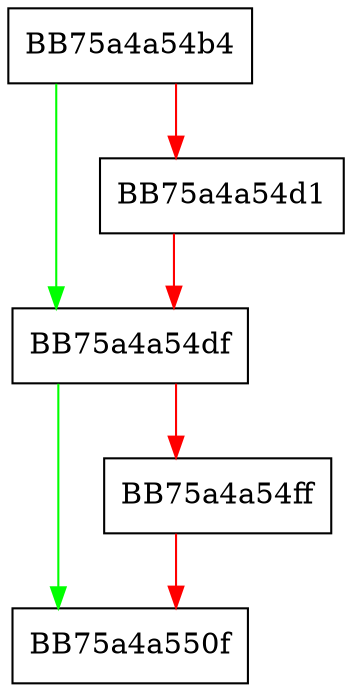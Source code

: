 digraph Initialize {
  node [shape="box"];
  graph [splines=ortho];
  BB75a4a54b4 -> BB75a4a54df [color="green"];
  BB75a4a54b4 -> BB75a4a54d1 [color="red"];
  BB75a4a54d1 -> BB75a4a54df [color="red"];
  BB75a4a54df -> BB75a4a550f [color="green"];
  BB75a4a54df -> BB75a4a54ff [color="red"];
  BB75a4a54ff -> BB75a4a550f [color="red"];
}